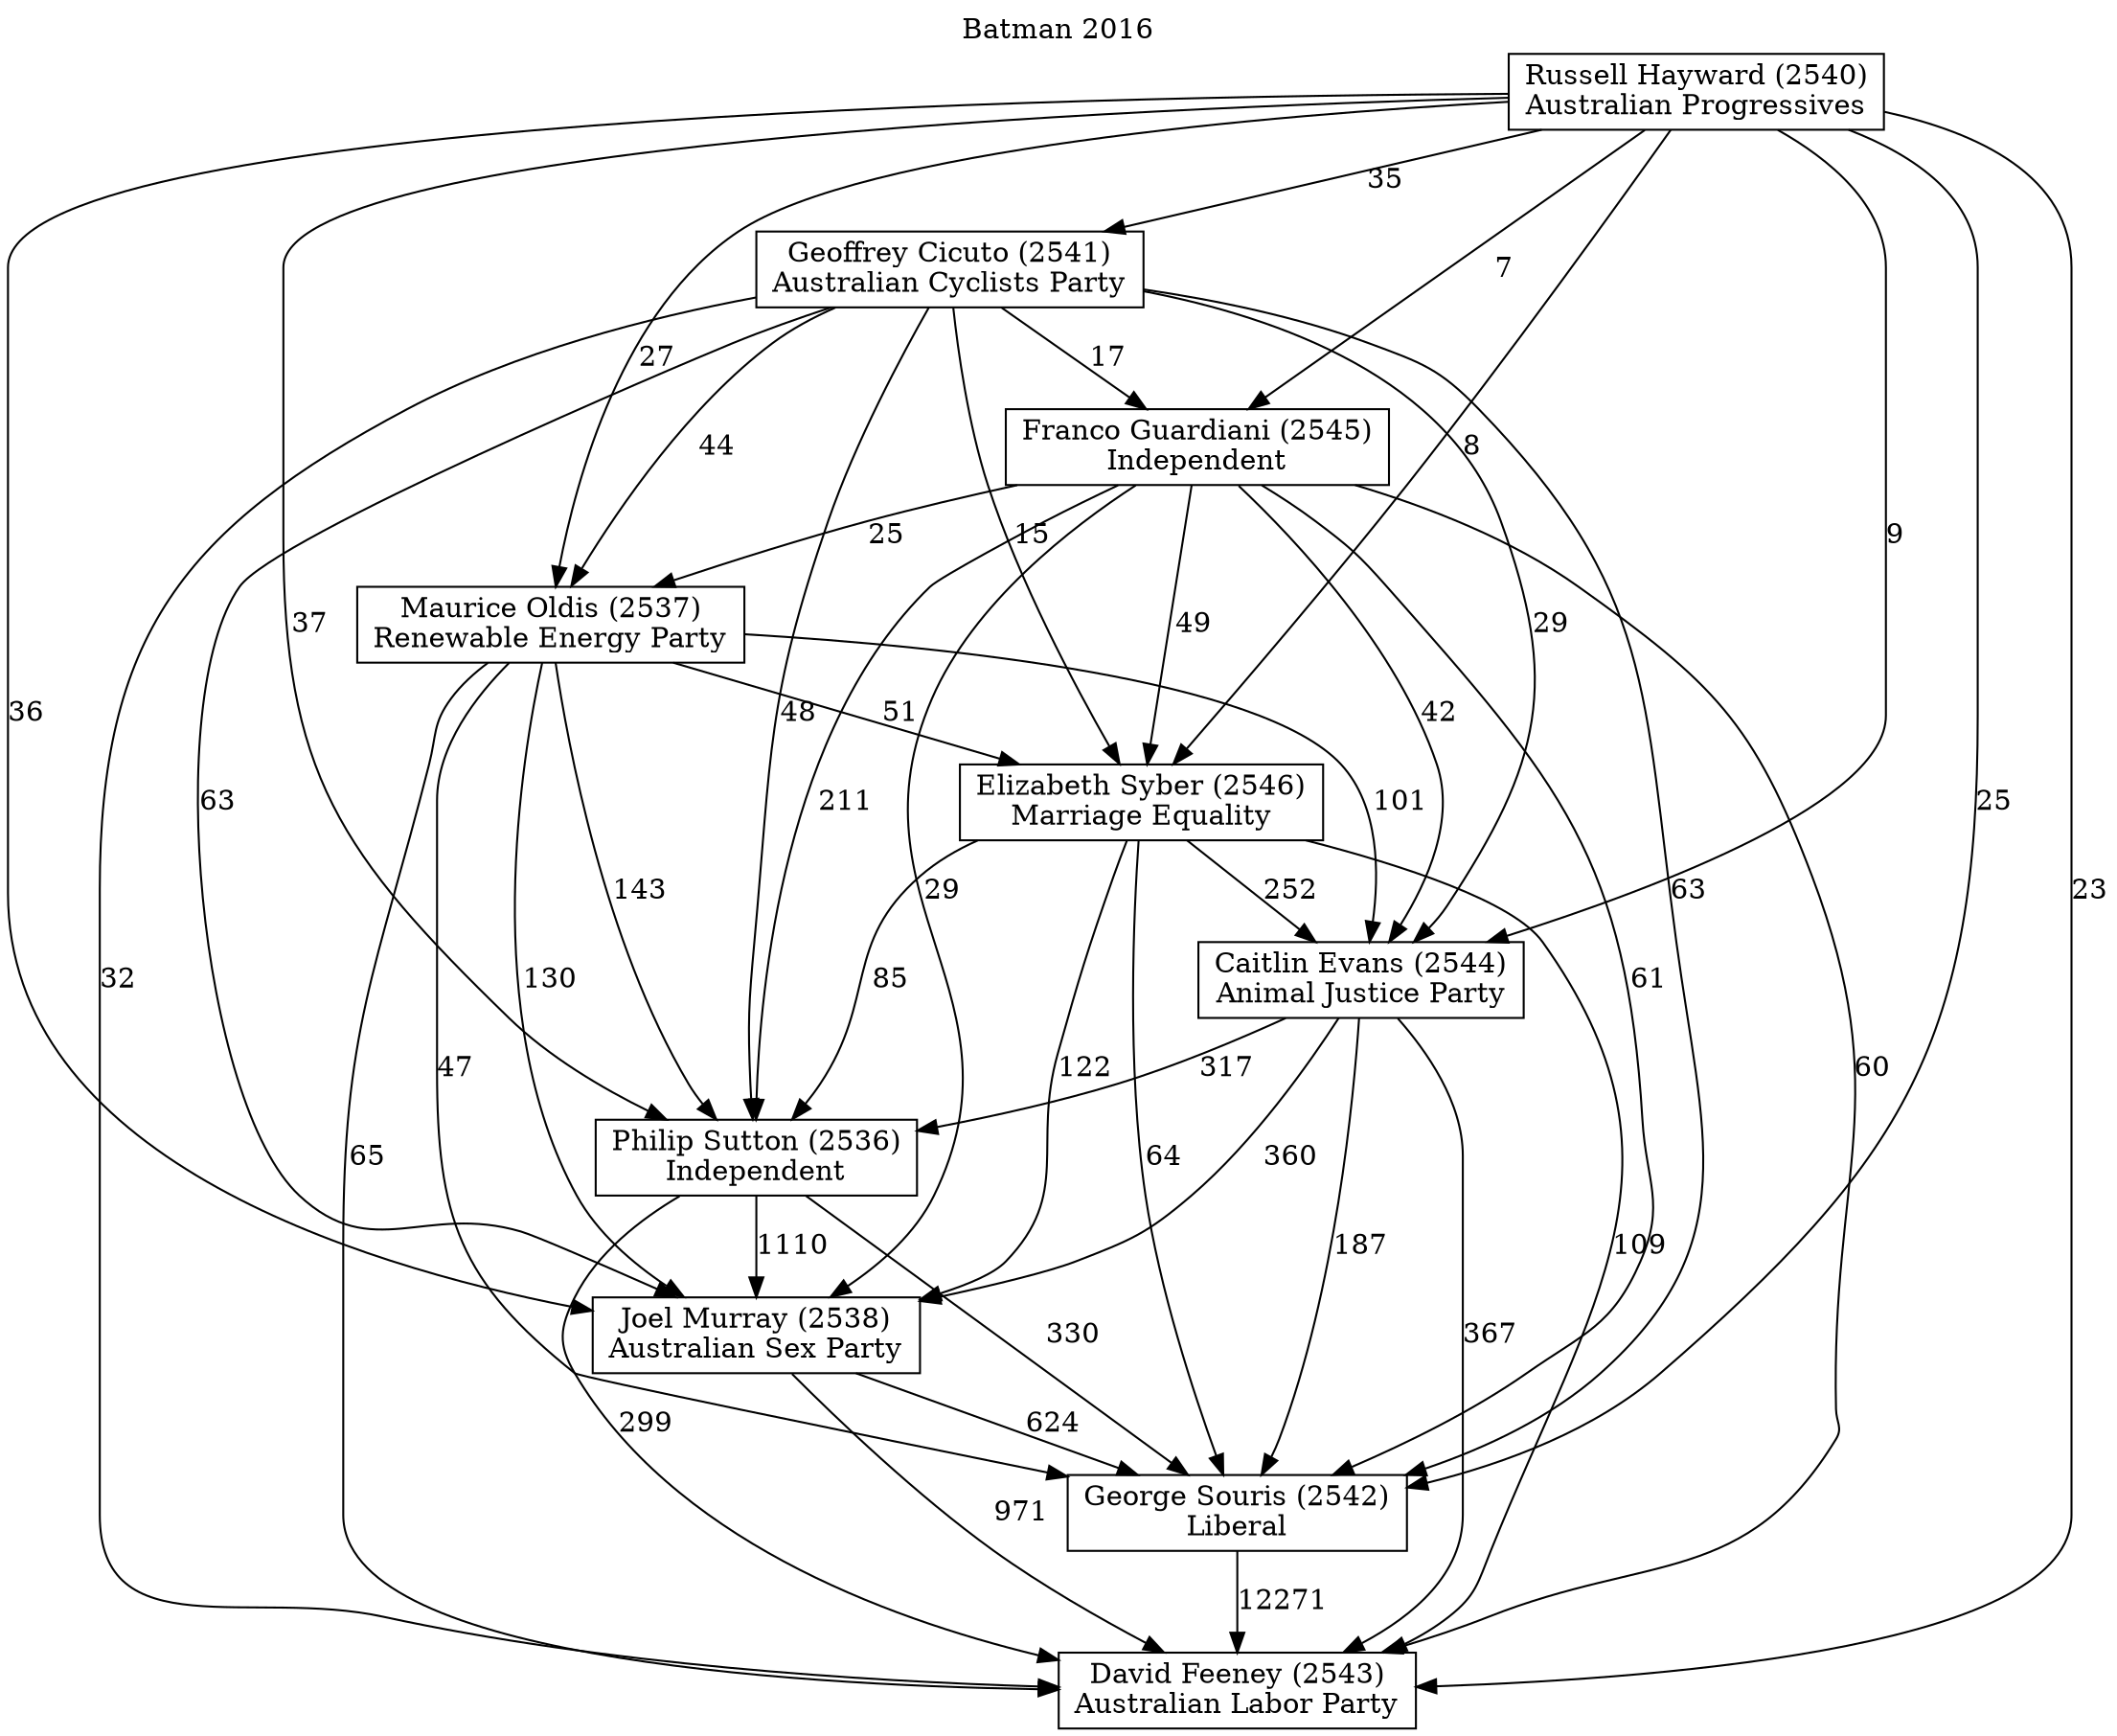 // House preference flow
digraph "David Feeney (2543)_Batman_2016" {
	graph [label="Batman 2016" labelloc=t mclimit=10]
	node [shape=box]
	"David Feeney (2543)" [label="David Feeney (2543)
Australian Labor Party"]
	"George Souris (2542)" [label="George Souris (2542)
Liberal"]
	"Joel Murray (2538)" [label="Joel Murray (2538)
Australian Sex Party"]
	"Philip Sutton (2536)" [label="Philip Sutton (2536)
Independent"]
	"Caitlin Evans (2544)" [label="Caitlin Evans (2544)
Animal Justice Party"]
	"Elizabeth Syber (2546)" [label="Elizabeth Syber (2546)
Marriage Equality"]
	"Maurice Oldis (2537)" [label="Maurice Oldis (2537)
Renewable Energy Party"]
	"Franco Guardiani (2545)" [label="Franco Guardiani (2545)
Independent"]
	"Geoffrey Cicuto (2541)" [label="Geoffrey Cicuto (2541)
Australian Cyclists Party"]
	"Russell Hayward (2540)" [label="Russell Hayward (2540)
Australian Progressives"]
	"George Souris (2542)" -> "David Feeney (2543)" [label=12271]
	"Joel Murray (2538)" -> "George Souris (2542)" [label=624]
	"Philip Sutton (2536)" -> "Joel Murray (2538)" [label=1110]
	"Caitlin Evans (2544)" -> "Philip Sutton (2536)" [label=317]
	"Elizabeth Syber (2546)" -> "Caitlin Evans (2544)" [label=252]
	"Maurice Oldis (2537)" -> "Elizabeth Syber (2546)" [label=51]
	"Franco Guardiani (2545)" -> "Maurice Oldis (2537)" [label=25]
	"Geoffrey Cicuto (2541)" -> "Franco Guardiani (2545)" [label=17]
	"Russell Hayward (2540)" -> "Geoffrey Cicuto (2541)" [label=35]
	"Joel Murray (2538)" -> "David Feeney (2543)" [label=971]
	"Philip Sutton (2536)" -> "David Feeney (2543)" [label=299]
	"Caitlin Evans (2544)" -> "David Feeney (2543)" [label=367]
	"Elizabeth Syber (2546)" -> "David Feeney (2543)" [label=109]
	"Maurice Oldis (2537)" -> "David Feeney (2543)" [label=65]
	"Franco Guardiani (2545)" -> "David Feeney (2543)" [label=60]
	"Geoffrey Cicuto (2541)" -> "David Feeney (2543)" [label=32]
	"Russell Hayward (2540)" -> "David Feeney (2543)" [label=23]
	"Russell Hayward (2540)" -> "Franco Guardiani (2545)" [label=7]
	"Geoffrey Cicuto (2541)" -> "Maurice Oldis (2537)" [label=44]
	"Russell Hayward (2540)" -> "Maurice Oldis (2537)" [label=27]
	"Franco Guardiani (2545)" -> "Elizabeth Syber (2546)" [label=49]
	"Geoffrey Cicuto (2541)" -> "Elizabeth Syber (2546)" [label=15]
	"Russell Hayward (2540)" -> "Elizabeth Syber (2546)" [label=8]
	"Maurice Oldis (2537)" -> "Caitlin Evans (2544)" [label=101]
	"Franco Guardiani (2545)" -> "Caitlin Evans (2544)" [label=42]
	"Geoffrey Cicuto (2541)" -> "Caitlin Evans (2544)" [label=29]
	"Russell Hayward (2540)" -> "Caitlin Evans (2544)" [label=9]
	"Elizabeth Syber (2546)" -> "Philip Sutton (2536)" [label=85]
	"Maurice Oldis (2537)" -> "Philip Sutton (2536)" [label=143]
	"Franco Guardiani (2545)" -> "Philip Sutton (2536)" [label=211]
	"Geoffrey Cicuto (2541)" -> "Philip Sutton (2536)" [label=48]
	"Russell Hayward (2540)" -> "Philip Sutton (2536)" [label=37]
	"Caitlin Evans (2544)" -> "Joel Murray (2538)" [label=360]
	"Elizabeth Syber (2546)" -> "Joel Murray (2538)" [label=122]
	"Maurice Oldis (2537)" -> "Joel Murray (2538)" [label=130]
	"Franco Guardiani (2545)" -> "Joel Murray (2538)" [label=29]
	"Geoffrey Cicuto (2541)" -> "Joel Murray (2538)" [label=63]
	"Russell Hayward (2540)" -> "Joel Murray (2538)" [label=36]
	"Philip Sutton (2536)" -> "George Souris (2542)" [label=330]
	"Caitlin Evans (2544)" -> "George Souris (2542)" [label=187]
	"Elizabeth Syber (2546)" -> "George Souris (2542)" [label=64]
	"Maurice Oldis (2537)" -> "George Souris (2542)" [label=47]
	"Franco Guardiani (2545)" -> "George Souris (2542)" [label=61]
	"Geoffrey Cicuto (2541)" -> "George Souris (2542)" [label=63]
	"Russell Hayward (2540)" -> "George Souris (2542)" [label=25]
}
